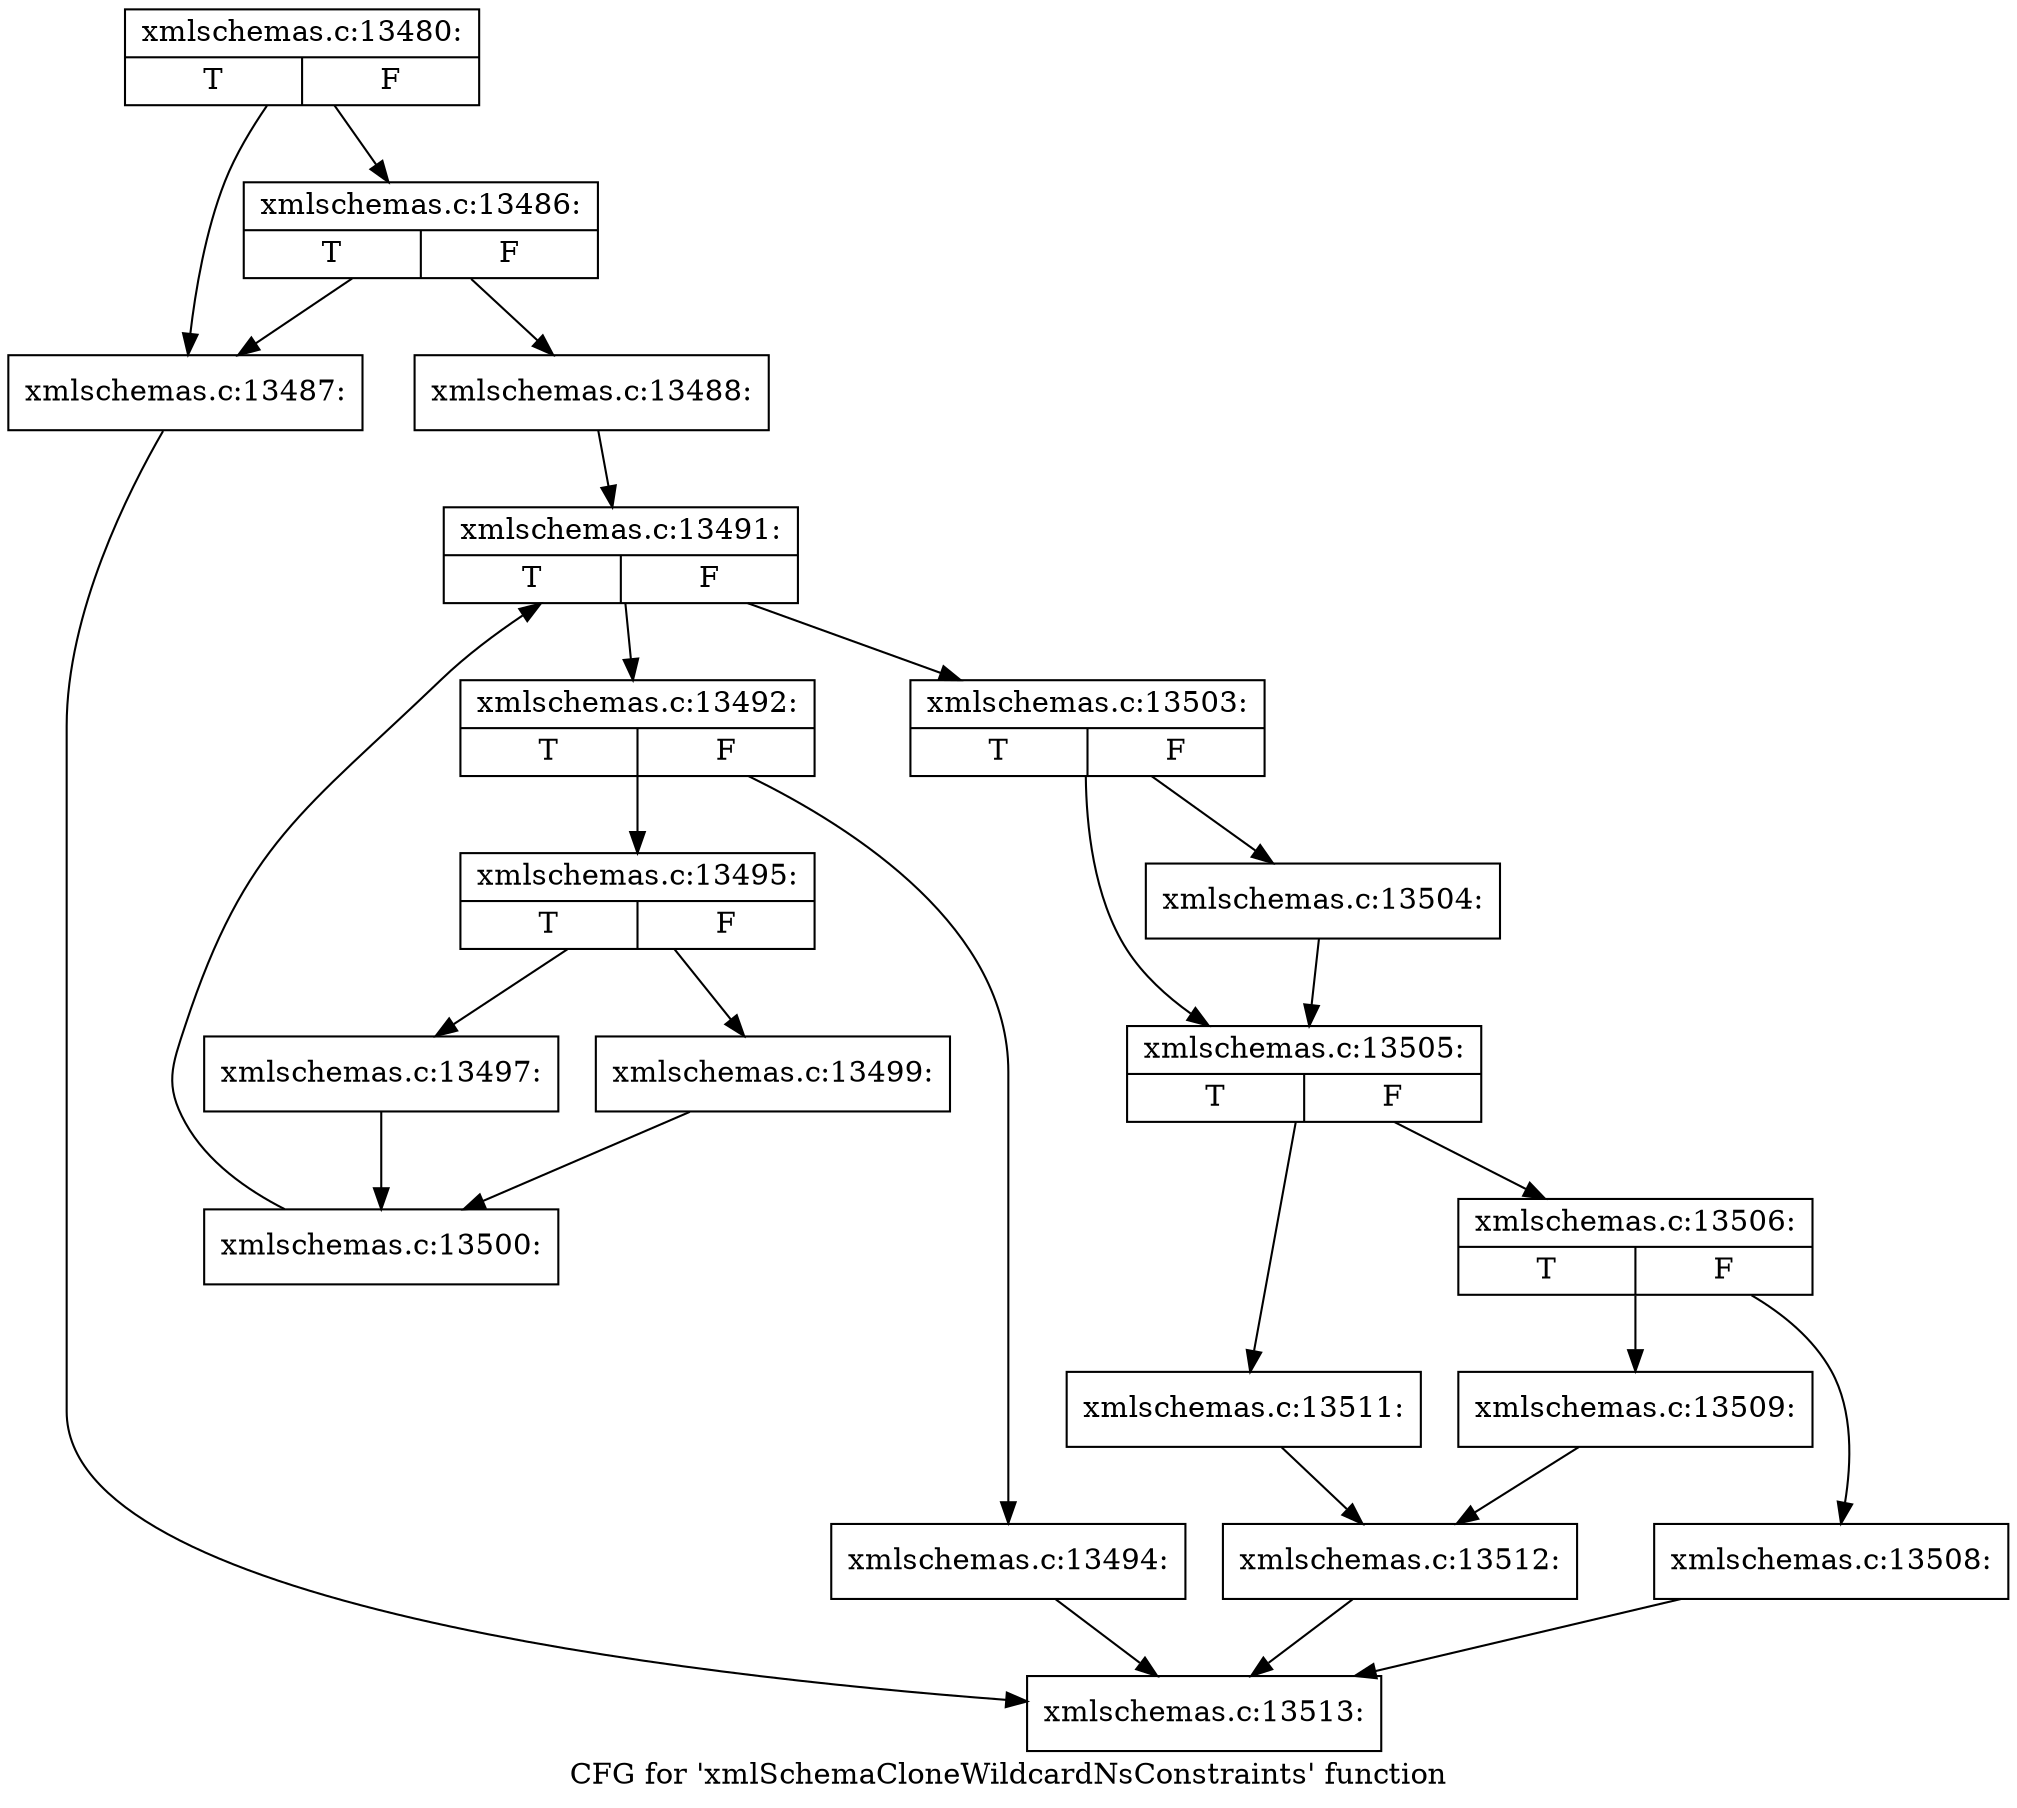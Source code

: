 digraph "CFG for 'xmlSchemaCloneWildcardNsConstraints' function" {
	label="CFG for 'xmlSchemaCloneWildcardNsConstraints' function";

	Node0x50ff0e0 [shape=record,label="{xmlschemas.c:13480:|{<s0>T|<s1>F}}"];
	Node0x50ff0e0 -> Node0x5100310;
	Node0x50ff0e0 -> Node0x51003b0;
	Node0x51003b0 [shape=record,label="{xmlschemas.c:13486:|{<s0>T|<s1>F}}"];
	Node0x51003b0 -> Node0x5100310;
	Node0x51003b0 -> Node0x5100360;
	Node0x5100310 [shape=record,label="{xmlschemas.c:13487:}"];
	Node0x5100310 -> Node0x50ff190;
	Node0x5100360 [shape=record,label="{xmlschemas.c:13488:}"];
	Node0x5100360 -> Node0x51011e0;
	Node0x51011e0 [shape=record,label="{xmlschemas.c:13491:|{<s0>T|<s1>F}}"];
	Node0x51011e0 -> Node0x51015d0;
	Node0x51011e0 -> Node0x5101400;
	Node0x51015d0 [shape=record,label="{xmlschemas.c:13492:|{<s0>T|<s1>F}}"];
	Node0x51015d0 -> Node0x51018e0;
	Node0x51015d0 -> Node0x5101930;
	Node0x51018e0 [shape=record,label="{xmlschemas.c:13494:}"];
	Node0x51018e0 -> Node0x50ff190;
	Node0x5101930 [shape=record,label="{xmlschemas.c:13495:|{<s0>T|<s1>F}}"];
	Node0x5101930 -> Node0x51021c0;
	Node0x5101930 -> Node0x5102260;
	Node0x51021c0 [shape=record,label="{xmlschemas.c:13497:}"];
	Node0x51021c0 -> Node0x5102210;
	Node0x5102260 [shape=record,label="{xmlschemas.c:13499:}"];
	Node0x5102260 -> Node0x5102210;
	Node0x5102210 [shape=record,label="{xmlschemas.c:13500:}"];
	Node0x5102210 -> Node0x51011e0;
	Node0x5101400 [shape=record,label="{xmlschemas.c:13503:|{<s0>T|<s1>F}}"];
	Node0x5101400 -> Node0x5103020;
	Node0x5101400 -> Node0x5103070;
	Node0x5103020 [shape=record,label="{xmlschemas.c:13504:}"];
	Node0x5103020 -> Node0x5103070;
	Node0x5103070 [shape=record,label="{xmlschemas.c:13505:|{<s0>T|<s1>F}}"];
	Node0x5103070 -> Node0x51037a0;
	Node0x5103070 -> Node0x5103840;
	Node0x51037a0 [shape=record,label="{xmlschemas.c:13506:|{<s0>T|<s1>F}}"];
	Node0x51037a0 -> Node0x5104030;
	Node0x51037a0 -> Node0x5104080;
	Node0x5104030 [shape=record,label="{xmlschemas.c:13508:}"];
	Node0x5104030 -> Node0x50ff190;
	Node0x5104080 [shape=record,label="{xmlschemas.c:13509:}"];
	Node0x5104080 -> Node0x51037f0;
	Node0x5103840 [shape=record,label="{xmlschemas.c:13511:}"];
	Node0x5103840 -> Node0x51037f0;
	Node0x51037f0 [shape=record,label="{xmlschemas.c:13512:}"];
	Node0x51037f0 -> Node0x50ff190;
	Node0x50ff190 [shape=record,label="{xmlschemas.c:13513:}"];
}
